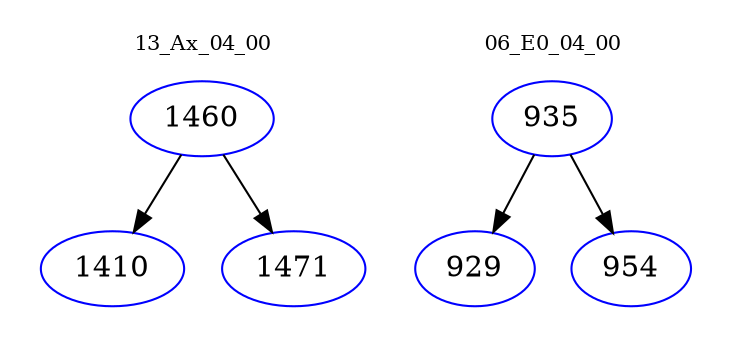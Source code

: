 digraph{
subgraph cluster_0 {
color = white
label = "13_Ax_04_00";
fontsize=10;
T0_1460 [label="1460", color="blue"]
T0_1460 -> T0_1410 [color="black"]
T0_1410 [label="1410", color="blue"]
T0_1460 -> T0_1471 [color="black"]
T0_1471 [label="1471", color="blue"]
}
subgraph cluster_1 {
color = white
label = "06_E0_04_00";
fontsize=10;
T1_935 [label="935", color="blue"]
T1_935 -> T1_929 [color="black"]
T1_929 [label="929", color="blue"]
T1_935 -> T1_954 [color="black"]
T1_954 [label="954", color="blue"]
}
}
